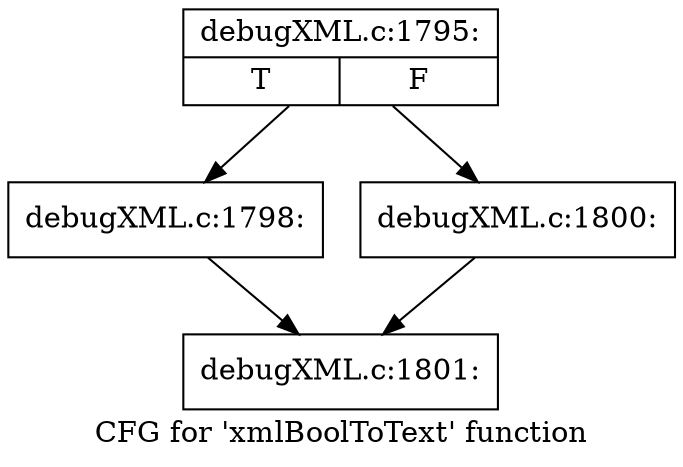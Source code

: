 digraph "CFG for 'xmlBoolToText' function" {
	label="CFG for 'xmlBoolToText' function";

	Node0x49636b0 [shape=record,label="{debugXML.c:1795:|{<s0>T|<s1>F}}"];
	Node0x49636b0 -> Node0x48d67b0;
	Node0x49636b0 -> Node0x48d6850;
	Node0x48d67b0 [shape=record,label="{debugXML.c:1798:}"];
	Node0x48d67b0 -> Node0x4955d30;
	Node0x48d6850 [shape=record,label="{debugXML.c:1800:}"];
	Node0x48d6850 -> Node0x4955d30;
	Node0x4955d30 [shape=record,label="{debugXML.c:1801:}"];
}
